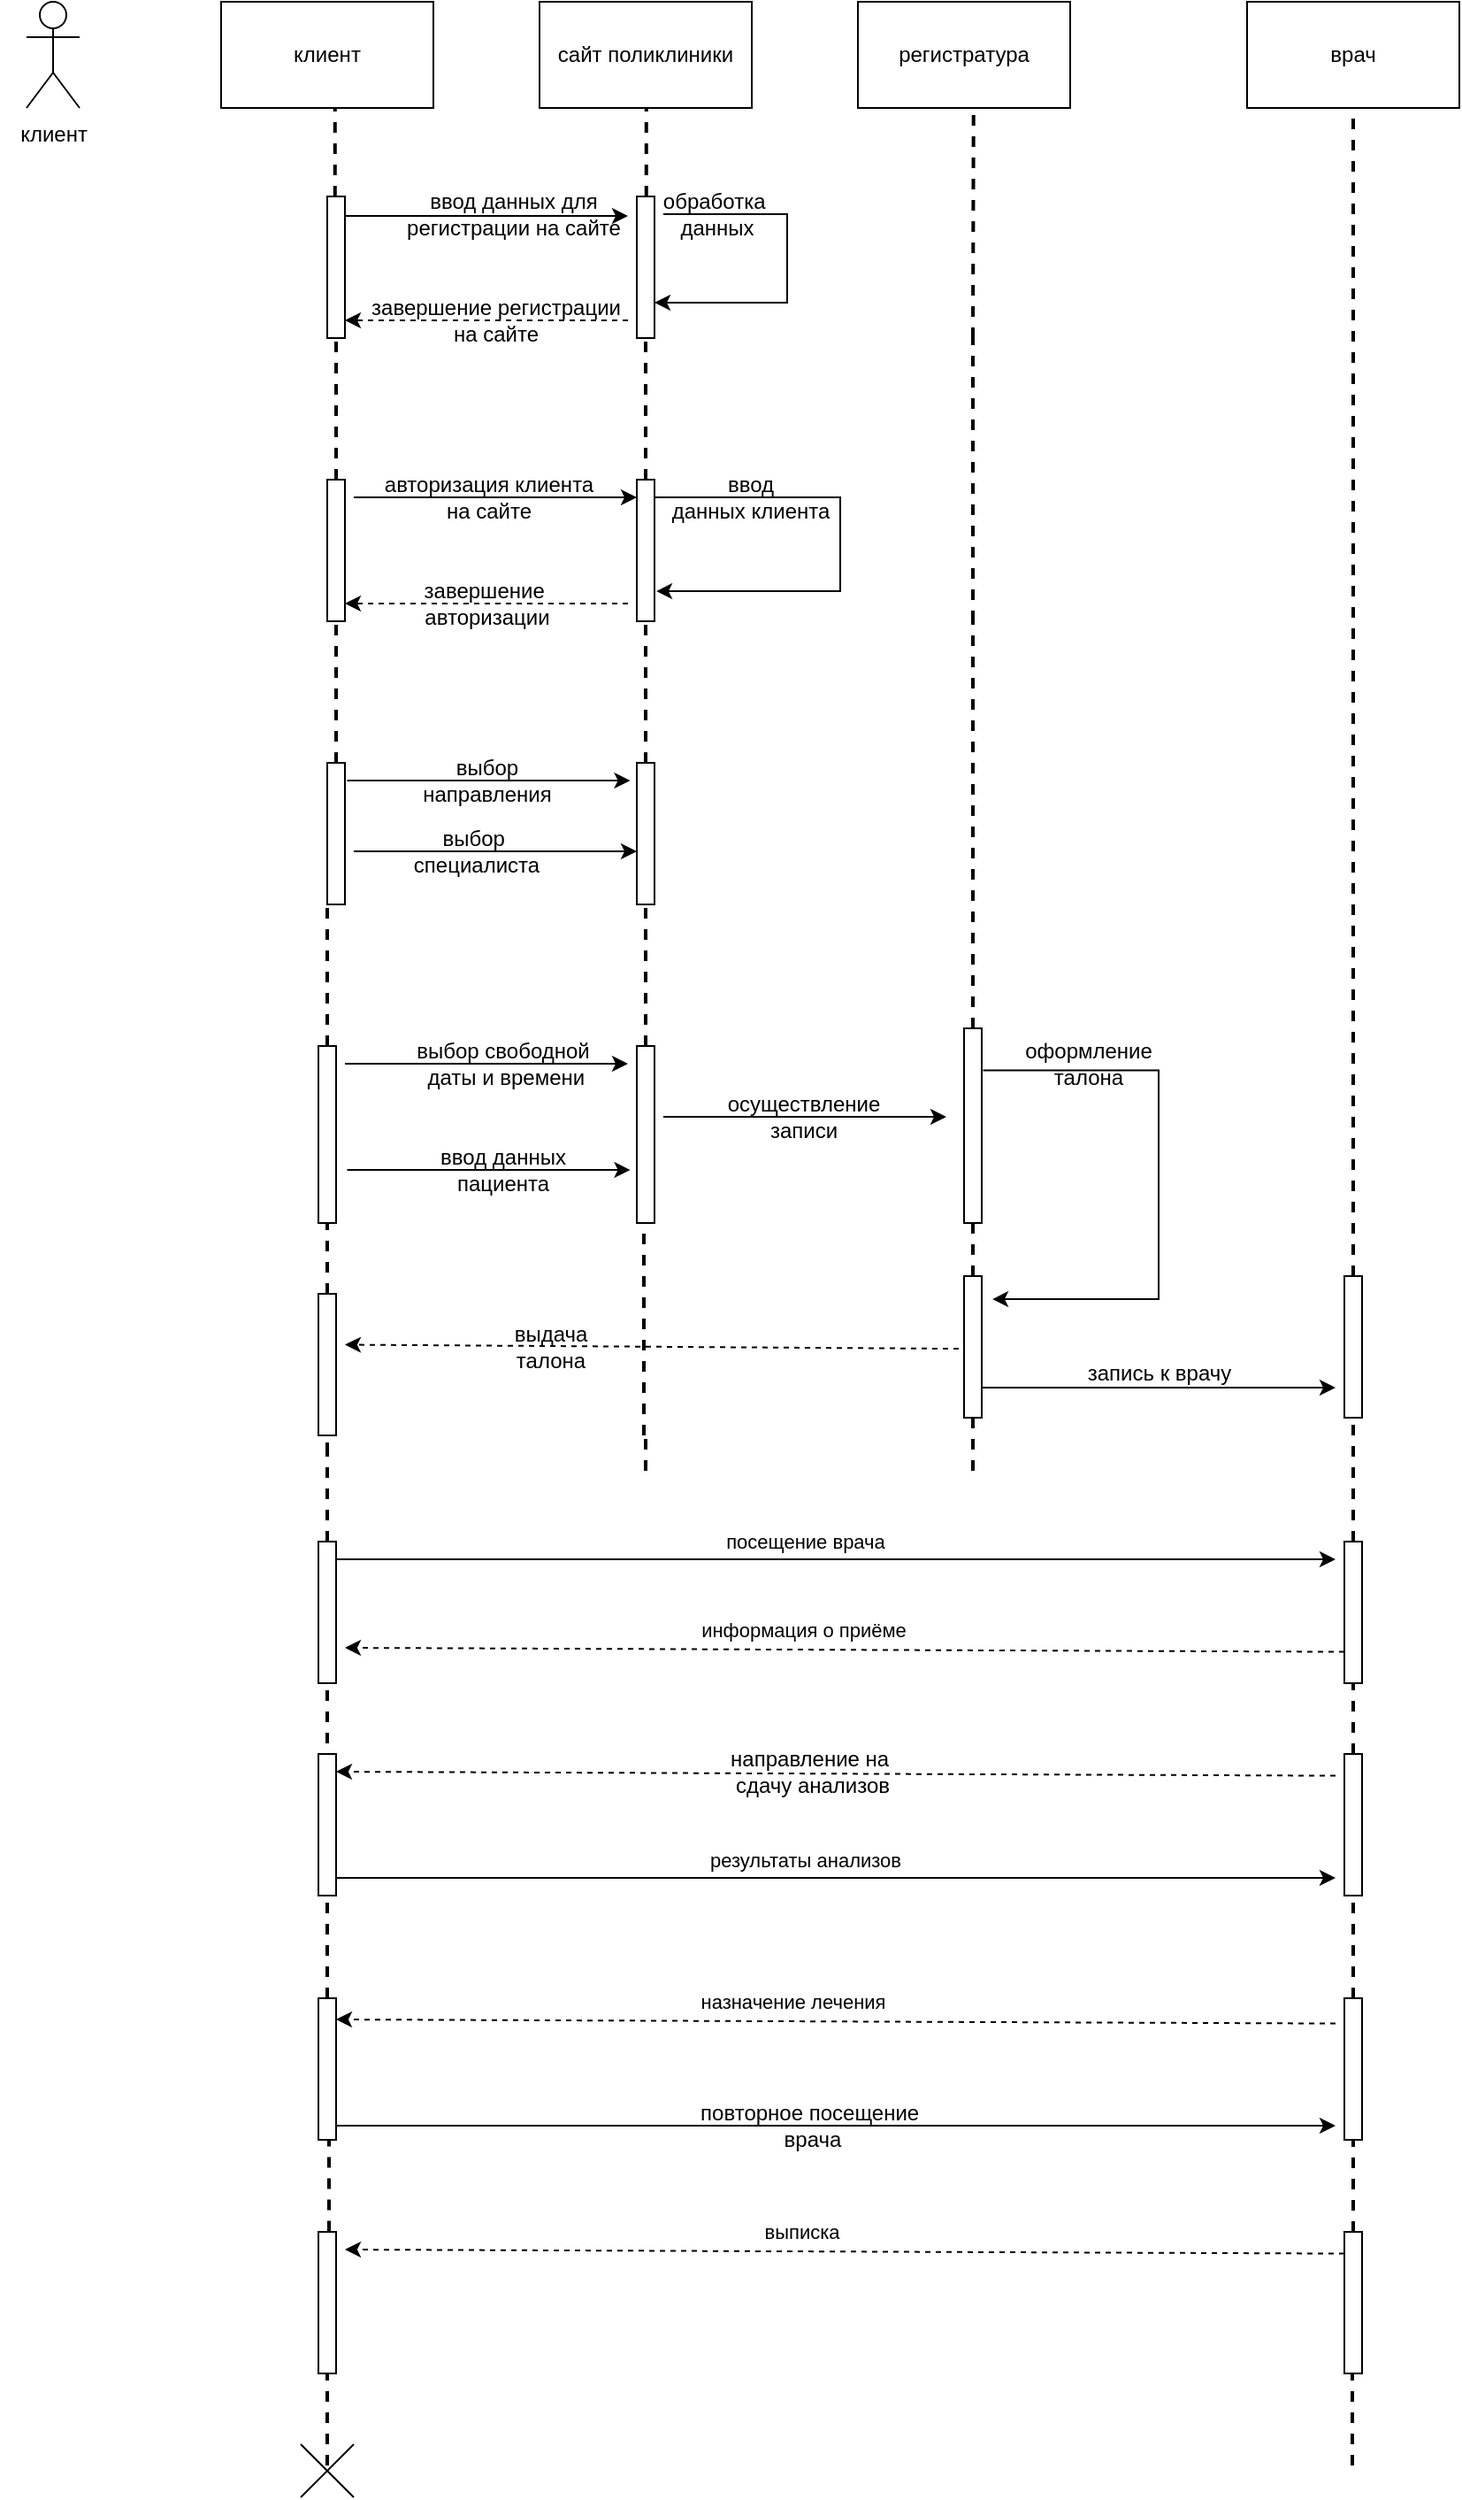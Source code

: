 <mxfile version="20.7.4" type="github" pages="2">
  <diagram id="j6V6h9FoFdwmIfW46cJj" name="Страница 1">
    <mxGraphModel dx="672" dy="-442" grid="1" gridSize="10" guides="1" tooltips="1" connect="1" arrows="1" fold="1" page="1" pageScale="1" pageWidth="827" pageHeight="1169" math="0" shadow="0">
      <root>
        <mxCell id="0" />
        <mxCell id="1" parent="0" />
        <mxCell id="TxWiF_q1xFuEPfneg0Fp-5" value="клиент" style="rounded=0;whiteSpace=wrap;html=1;" parent="1" vertex="1">
          <mxGeometry x="280" y="1210" width="120" height="60" as="geometry" />
        </mxCell>
        <mxCell id="TxWiF_q1xFuEPfneg0Fp-6" value="сайт поликлиники" style="rounded=0;whiteSpace=wrap;html=1;" parent="1" vertex="1">
          <mxGeometry x="460" y="1210" width="120" height="60" as="geometry" />
        </mxCell>
        <mxCell id="TxWiF_q1xFuEPfneg0Fp-7" value="регистратура" style="rounded=0;whiteSpace=wrap;html=1;" parent="1" vertex="1">
          <mxGeometry x="640" y="1210" width="120" height="60" as="geometry" />
        </mxCell>
        <mxCell id="TxWiF_q1xFuEPfneg0Fp-8" value="" style="shape=umlActor;verticalLabelPosition=bottom;verticalAlign=top;html=1;outlineConnect=0;" parent="1" vertex="1">
          <mxGeometry x="170" y="1210" width="30" height="60" as="geometry" />
        </mxCell>
        <mxCell id="TxWiF_q1xFuEPfneg0Fp-9" value="" style="endArrow=none;dashed=1;html=1;strokeWidth=2;rounded=0;startArrow=none;" parent="1" source="TxWiF_q1xFuEPfneg0Fp-13" edge="1">
          <mxGeometry width="50" height="50" relative="1" as="geometry">
            <mxPoint x="344" y="1760" as="sourcePoint" />
            <mxPoint x="344.38" y="1270" as="targetPoint" />
          </mxGeometry>
        </mxCell>
        <mxCell id="TxWiF_q1xFuEPfneg0Fp-10" value="" style="endArrow=none;dashed=1;html=1;strokeWidth=2;rounded=0;startArrow=none;" parent="1" edge="1">
          <mxGeometry width="50" height="50" relative="1" as="geometry">
            <mxPoint x="705" y="1400" as="sourcePoint" />
            <mxPoint x="705.38" y="1270" as="targetPoint" />
          </mxGeometry>
        </mxCell>
        <mxCell id="TxWiF_q1xFuEPfneg0Fp-11" value="" style="endArrow=none;dashed=1;html=1;strokeWidth=2;rounded=0;startArrow=none;" parent="1" source="TxWiF_q1xFuEPfneg0Fp-17" edge="1">
          <mxGeometry width="50" height="50" relative="1" as="geometry">
            <mxPoint x="520" y="1760" as="sourcePoint" />
            <mxPoint x="520.38" y="1270" as="targetPoint" />
          </mxGeometry>
        </mxCell>
        <mxCell id="TxWiF_q1xFuEPfneg0Fp-13" value="" style="html=1;points=[];perimeter=orthogonalPerimeter;" parent="1" vertex="1">
          <mxGeometry x="340" y="1320" width="10" height="80" as="geometry" />
        </mxCell>
        <mxCell id="TxWiF_q1xFuEPfneg0Fp-15" value="" style="endArrow=none;dashed=1;html=1;strokeWidth=2;rounded=0;startArrow=none;" parent="1" source="TxWiF_q1xFuEPfneg0Fp-32" target="TxWiF_q1xFuEPfneg0Fp-13" edge="1">
          <mxGeometry width="50" height="50" relative="1" as="geometry">
            <mxPoint x="344" y="1760" as="sourcePoint" />
            <mxPoint x="344.38" y="1270" as="targetPoint" />
          </mxGeometry>
        </mxCell>
        <mxCell id="TxWiF_q1xFuEPfneg0Fp-17" value="" style="html=1;points=[];perimeter=orthogonalPerimeter;" parent="1" vertex="1">
          <mxGeometry x="515" y="1320" width="10" height="80" as="geometry" />
        </mxCell>
        <mxCell id="TxWiF_q1xFuEPfneg0Fp-18" value="" style="endArrow=none;dashed=1;html=1;strokeWidth=2;rounded=0;startArrow=none;" parent="1" source="TxWiF_q1xFuEPfneg0Fp-35" target="TxWiF_q1xFuEPfneg0Fp-17" edge="1">
          <mxGeometry width="50" height="50" relative="1" as="geometry">
            <mxPoint x="520" y="1760" as="sourcePoint" />
            <mxPoint x="520.38" y="1270" as="targetPoint" />
          </mxGeometry>
        </mxCell>
        <mxCell id="TxWiF_q1xFuEPfneg0Fp-19" value="" style="endArrow=none;dashed=1;html=1;strokeWidth=2;rounded=0;startArrow=none;" parent="1" edge="1">
          <mxGeometry width="50" height="50" relative="1" as="geometry">
            <mxPoint x="705" y="1560" as="sourcePoint" />
            <mxPoint x="705" y="1400" as="targetPoint" />
          </mxGeometry>
        </mxCell>
        <mxCell id="TxWiF_q1xFuEPfneg0Fp-20" value="" style="endArrow=classic;html=1;rounded=0;exitX=1;exitY=0.138;exitDx=0;exitDy=0;exitPerimeter=0;" parent="1" source="TxWiF_q1xFuEPfneg0Fp-13" edge="1">
          <mxGeometry width="50" height="50" relative="1" as="geometry">
            <mxPoint x="530" y="1560" as="sourcePoint" />
            <mxPoint x="510" y="1331" as="targetPoint" />
          </mxGeometry>
        </mxCell>
        <mxCell id="TxWiF_q1xFuEPfneg0Fp-21" value="&lt;font&gt;ввод данных&amp;nbsp;&lt;/font&gt;&lt;font&gt;для&lt;br&gt;регистрации на сайте&lt;/font&gt;" style="text;html=1;align=center;verticalAlign=middle;resizable=0;points=[];autosize=1;strokeColor=none;fillColor=none;" parent="1" vertex="1">
          <mxGeometry x="375" y="1310" width="140" height="40" as="geometry" />
        </mxCell>
        <mxCell id="TxWiF_q1xFuEPfneg0Fp-23" value="" style="endArrow=classic;html=1;rounded=0;exitX=1;exitY=0.138;exitDx=0;exitDy=0;exitPerimeter=0;" parent="1" edge="1">
          <mxGeometry width="50" height="50" relative="1" as="geometry">
            <mxPoint x="355" y="1490.04" as="sourcePoint" />
            <mxPoint x="515" y="1490" as="targetPoint" />
          </mxGeometry>
        </mxCell>
        <mxCell id="TxWiF_q1xFuEPfneg0Fp-24" value="" style="endArrow=classic;html=1;rounded=0;exitX=1;exitY=0.138;exitDx=0;exitDy=0;exitPerimeter=0;" parent="1" edge="1">
          <mxGeometry width="50" height="50" relative="1" as="geometry">
            <mxPoint x="350" y="1810.04" as="sourcePoint" />
            <mxPoint x="510" y="1810" as="targetPoint" />
          </mxGeometry>
        </mxCell>
        <mxCell id="TxWiF_q1xFuEPfneg0Fp-25" value="" style="endArrow=classic;html=1;rounded=0;exitX=1;exitY=0.138;exitDx=0;exitDy=0;exitPerimeter=0;" parent="1" edge="1">
          <mxGeometry width="50" height="50" relative="1" as="geometry">
            <mxPoint x="530" y="1330.04" as="sourcePoint" />
            <mxPoint x="525" y="1380" as="targetPoint" />
            <Array as="points">
              <mxPoint x="600" y="1330" />
              <mxPoint x="600" y="1360" />
              <mxPoint x="600" y="1380" />
            </Array>
          </mxGeometry>
        </mxCell>
        <mxCell id="TxWiF_q1xFuEPfneg0Fp-26" value="" style="endArrow=classic;html=1;rounded=0;dashed=1;" parent="1" edge="1">
          <mxGeometry width="50" height="50" relative="1" as="geometry">
            <mxPoint x="510" y="1390" as="sourcePoint" />
            <mxPoint x="350" y="1390" as="targetPoint" />
          </mxGeometry>
        </mxCell>
        <mxCell id="TxWiF_q1xFuEPfneg0Fp-29" value="обработка&amp;nbsp;&lt;br&gt;&lt;font&gt;данных&lt;/font&gt;" style="text;html=1;align=center;verticalAlign=middle;resizable=0;points=[];autosize=1;strokeColor=none;fillColor=none;" parent="1" vertex="1">
          <mxGeometry x="520" y="1310" width="80" height="40" as="geometry" />
        </mxCell>
        <mxCell id="TxWiF_q1xFuEPfneg0Fp-30" value="завершение регистрации&lt;br&gt;&lt;font&gt;на сайте&lt;/font&gt;" style="text;html=1;align=center;verticalAlign=middle;resizable=0;points=[];autosize=1;strokeColor=none;fillColor=none;" parent="1" vertex="1">
          <mxGeometry x="355" y="1370" width="160" height="40" as="geometry" />
        </mxCell>
        <mxCell id="TxWiF_q1xFuEPfneg0Fp-32" value="" style="html=1;points=[];perimeter=orthogonalPerimeter;" parent="1" vertex="1">
          <mxGeometry x="340" y="1480" width="10" height="80" as="geometry" />
        </mxCell>
        <mxCell id="TxWiF_q1xFuEPfneg0Fp-33" value="" style="endArrow=none;dashed=1;html=1;strokeWidth=2;rounded=0;startArrow=none;" parent="1" source="TxWiF_q1xFuEPfneg0Fp-59" target="TxWiF_q1xFuEPfneg0Fp-32" edge="1">
          <mxGeometry width="50" height="50" relative="1" as="geometry">
            <mxPoint x="344" y="1760" as="sourcePoint" />
            <mxPoint x="344" y="1400" as="targetPoint" />
          </mxGeometry>
        </mxCell>
        <mxCell id="TxWiF_q1xFuEPfneg0Fp-35" value="" style="html=1;points=[];perimeter=orthogonalPerimeter;" parent="1" vertex="1">
          <mxGeometry x="515" y="1480" width="10" height="80" as="geometry" />
        </mxCell>
        <mxCell id="TxWiF_q1xFuEPfneg0Fp-36" value="" style="endArrow=none;dashed=1;html=1;strokeWidth=2;rounded=0;startArrow=none;" parent="1" source="TxWiF_q1xFuEPfneg0Fp-58" target="TxWiF_q1xFuEPfneg0Fp-35" edge="1">
          <mxGeometry width="50" height="50" relative="1" as="geometry">
            <mxPoint x="520" y="1760" as="sourcePoint" />
            <mxPoint x="520" y="1400" as="targetPoint" />
          </mxGeometry>
        </mxCell>
        <mxCell id="TxWiF_q1xFuEPfneg0Fp-37" value="" style="endArrow=none;dashed=1;html=1;strokeWidth=2;rounded=0;startArrow=none;" parent="1" source="ALhobKQU9dYEfAt04eq7-3" edge="1">
          <mxGeometry width="50" height="50" relative="1" as="geometry">
            <mxPoint x="705" y="2040" as="sourcePoint" />
            <mxPoint x="705" y="1560" as="targetPoint" />
          </mxGeometry>
        </mxCell>
        <mxCell id="TxWiF_q1xFuEPfneg0Fp-39" value="" style="endArrow=classic;html=1;rounded=0;exitX=1;exitY=0.138;exitDx=0;exitDy=0;exitPerimeter=0;" parent="1" edge="1">
          <mxGeometry width="50" height="50" relative="1" as="geometry">
            <mxPoint x="351.25" y="1870.04" as="sourcePoint" />
            <mxPoint x="511.25" y="1870" as="targetPoint" />
          </mxGeometry>
        </mxCell>
        <mxCell id="TxWiF_q1xFuEPfneg0Fp-40" value="" style="endArrow=classic;html=1;rounded=0;exitX=1;exitY=0.138;exitDx=0;exitDy=0;exitPerimeter=0;" parent="1" edge="1">
          <mxGeometry width="50" height="50" relative="1" as="geometry">
            <mxPoint x="355" y="1690.04" as="sourcePoint" />
            <mxPoint x="515" y="1690" as="targetPoint" />
          </mxGeometry>
        </mxCell>
        <mxCell id="TxWiF_q1xFuEPfneg0Fp-41" value="" style="endArrow=classic;html=1;rounded=0;exitX=1;exitY=0.138;exitDx=0;exitDy=0;exitPerimeter=0;" parent="1" edge="1">
          <mxGeometry width="50" height="50" relative="1" as="geometry">
            <mxPoint x="351.25" y="1650.04" as="sourcePoint" />
            <mxPoint x="511.25" y="1650" as="targetPoint" />
          </mxGeometry>
        </mxCell>
        <mxCell id="TxWiF_q1xFuEPfneg0Fp-42" value="" style="endArrow=classic;html=1;rounded=0;exitX=1;exitY=0.138;exitDx=0;exitDy=0;exitPerimeter=0;edgeStyle=orthogonalEdgeStyle;entryX=1.1;entryY=0.788;entryDx=0;entryDy=0;entryPerimeter=0;" parent="1" source="TxWiF_q1xFuEPfneg0Fp-35" target="TxWiF_q1xFuEPfneg0Fp-35" edge="1">
          <mxGeometry width="50" height="50" relative="1" as="geometry">
            <mxPoint x="540" y="1480.04" as="sourcePoint" />
            <mxPoint x="700" y="1480" as="targetPoint" />
            <Array as="points">
              <mxPoint x="525" y="1490" />
              <mxPoint x="630" y="1490" />
              <mxPoint x="630" y="1543" />
            </Array>
          </mxGeometry>
        </mxCell>
        <mxCell id="TxWiF_q1xFuEPfneg0Fp-44" value="авторизация клиента &lt;br&gt;на сайте" style="text;html=1;align=center;verticalAlign=middle;resizable=0;points=[];autosize=1;strokeColor=none;fillColor=none;" parent="1" vertex="1">
          <mxGeometry x="361.25" y="1470" width="140" height="40" as="geometry" />
        </mxCell>
        <mxCell id="TxWiF_q1xFuEPfneg0Fp-45" value="ввод&lt;br&gt;&lt;font&gt;данных клиента&lt;/font&gt;" style="text;html=1;align=center;verticalAlign=middle;resizable=0;points=[];autosize=1;strokeColor=none;fillColor=none;" parent="1" vertex="1">
          <mxGeometry x="523.76" y="1470" width="110" height="40" as="geometry" />
        </mxCell>
        <mxCell id="TxWiF_q1xFuEPfneg0Fp-50" value="" style="endArrow=classic;html=1;rounded=0;dashed=1;exitX=-0.3;exitY=0.513;exitDx=0;exitDy=0;exitPerimeter=0;" parent="1" source="TxWiF_q1xFuEPfneg0Fp-55" edge="1">
          <mxGeometry width="50" height="50" relative="1" as="geometry">
            <mxPoint x="689.07" y="1968.75" as="sourcePoint" />
            <mxPoint x="350" y="1968.75" as="targetPoint" />
          </mxGeometry>
        </mxCell>
        <mxCell id="TxWiF_q1xFuEPfneg0Fp-52" value="" style="endArrow=classic;html=1;rounded=0;dashed=1;" parent="1" edge="1">
          <mxGeometry width="50" height="50" relative="1" as="geometry">
            <mxPoint x="510" y="1550" as="sourcePoint" />
            <mxPoint x="350" y="1550" as="targetPoint" />
          </mxGeometry>
        </mxCell>
        <mxCell id="TxWiF_q1xFuEPfneg0Fp-53" value="завершение&amp;nbsp;&lt;br&gt;&lt;font&gt;авторизации&lt;/font&gt;" style="text;html=1;align=center;verticalAlign=middle;resizable=0;points=[];autosize=1;strokeColor=none;fillColor=none;" parent="1" vertex="1">
          <mxGeometry x="385" y="1530" width="90" height="40" as="geometry" />
        </mxCell>
        <mxCell id="TxWiF_q1xFuEPfneg0Fp-59" value="" style="html=1;points=[];perimeter=orthogonalPerimeter;" parent="1" vertex="1">
          <mxGeometry x="340" y="1640" width="10" height="80" as="geometry" />
        </mxCell>
        <mxCell id="TxWiF_q1xFuEPfneg0Fp-60" value="" style="endArrow=none;dashed=1;html=1;strokeWidth=2;rounded=0;startArrow=none;" parent="1" source="TxWiF_q1xFuEPfneg0Fp-56" target="TxWiF_q1xFuEPfneg0Fp-59" edge="1">
          <mxGeometry width="50" height="50" relative="1" as="geometry">
            <mxPoint x="340" y="2040" as="sourcePoint" />
            <mxPoint x="344" y="1560" as="targetPoint" />
          </mxGeometry>
        </mxCell>
        <mxCell id="TxWiF_q1xFuEPfneg0Fp-58" value="" style="html=1;points=[];perimeter=orthogonalPerimeter;" parent="1" vertex="1">
          <mxGeometry x="515" y="1640" width="10" height="80" as="geometry" />
        </mxCell>
        <mxCell id="TxWiF_q1xFuEPfneg0Fp-61" value="" style="endArrow=none;dashed=1;html=1;strokeWidth=2;rounded=0;startArrow=none;" parent="1" source="TxWiF_q1xFuEPfneg0Fp-57" target="TxWiF_q1xFuEPfneg0Fp-58" edge="1">
          <mxGeometry width="50" height="50" relative="1" as="geometry">
            <mxPoint x="520" y="2040" as="sourcePoint" />
            <mxPoint x="520" y="1560" as="targetPoint" />
          </mxGeometry>
        </mxCell>
        <mxCell id="TxWiF_q1xFuEPfneg0Fp-62" value="выбор&lt;br&gt;&lt;font&gt;направления&lt;/font&gt;" style="text;html=1;align=center;verticalAlign=middle;resizable=0;points=[];autosize=1;strokeColor=none;fillColor=none;" parent="1" vertex="1">
          <mxGeometry x="380" y="1630" width="100" height="40" as="geometry" />
        </mxCell>
        <mxCell id="TxWiF_q1xFuEPfneg0Fp-63" value="выбор&amp;nbsp;&lt;br&gt;&lt;font&gt;специалиста&lt;/font&gt;" style="text;html=1;align=center;verticalAlign=middle;resizable=0;points=[];autosize=1;strokeColor=none;fillColor=none;" parent="1" vertex="1">
          <mxGeometry x="378.75" y="1670" width="90" height="40" as="geometry" />
        </mxCell>
        <mxCell id="TxWiF_q1xFuEPfneg0Fp-56" value="" style="html=1;points=[];perimeter=orthogonalPerimeter;" parent="1" vertex="1">
          <mxGeometry x="335" y="1800" width="10" height="100" as="geometry" />
        </mxCell>
        <mxCell id="TxWiF_q1xFuEPfneg0Fp-64" value="" style="endArrow=none;dashed=1;html=1;strokeWidth=2;rounded=0;startArrow=none;" parent="1" source="ALhobKQU9dYEfAt04eq7-5" target="TxWiF_q1xFuEPfneg0Fp-56" edge="1">
          <mxGeometry width="50" height="50" relative="1" as="geometry">
            <mxPoint x="340" y="2040" as="sourcePoint" />
            <mxPoint x="340" y="1720" as="targetPoint" />
          </mxGeometry>
        </mxCell>
        <mxCell id="TxWiF_q1xFuEPfneg0Fp-57" value="" style="html=1;points=[];perimeter=orthogonalPerimeter;" parent="1" vertex="1">
          <mxGeometry x="515" y="1800" width="10" height="100" as="geometry" />
        </mxCell>
        <mxCell id="TxWiF_q1xFuEPfneg0Fp-65" value="" style="endArrow=none;dashed=1;html=1;strokeWidth=2;rounded=0;startArrow=none;" parent="1" target="TxWiF_q1xFuEPfneg0Fp-57" edge="1">
          <mxGeometry width="50" height="50" relative="1" as="geometry">
            <mxPoint x="519" y="2020" as="sourcePoint" />
            <mxPoint x="520" y="1720" as="targetPoint" />
          </mxGeometry>
        </mxCell>
        <mxCell id="TxWiF_q1xFuEPfneg0Fp-66" value="&lt;font&gt;выбор свободной&lt;br&gt;&amp;nbsp;даты&amp;nbsp;&lt;/font&gt;&lt;font&gt;и времени&lt;/font&gt;" style="text;html=1;align=center;verticalAlign=middle;resizable=0;points=[];autosize=1;strokeColor=none;fillColor=none;" parent="1" vertex="1">
          <mxGeometry x="378.75" y="1790" width="120" height="40" as="geometry" />
        </mxCell>
        <mxCell id="ALhobKQU9dYEfAt04eq7-2" value="&lt;div&gt;ввод данных &lt;br&gt;&lt;/div&gt;&lt;div&gt;пациента&lt;/div&gt;" style="text;html=1;align=center;verticalAlign=middle;resizable=0;points=[];autosize=1;strokeColor=none;fillColor=none;" parent="1" vertex="1">
          <mxGeometry x="393.75" y="1850" width="90" height="40" as="geometry" />
        </mxCell>
        <mxCell id="ALhobKQU9dYEfAt04eq7-5" value="" style="html=1;points=[];perimeter=orthogonalPerimeter;" parent="1" vertex="1">
          <mxGeometry x="335" y="1940" width="10" height="80" as="geometry" />
        </mxCell>
        <mxCell id="ALhobKQU9dYEfAt04eq7-6" value="" style="endArrow=none;dashed=1;html=1;strokeWidth=2;rounded=0;startArrow=none;" parent="1" target="ALhobKQU9dYEfAt04eq7-5" edge="1">
          <mxGeometry width="50" height="50" relative="1" as="geometry">
            <mxPoint x="340" y="2030.0" as="sourcePoint" />
            <mxPoint x="340" y="1880.0" as="targetPoint" />
          </mxGeometry>
        </mxCell>
        <mxCell id="ALhobKQU9dYEfAt04eq7-7" value="" style="endArrow=none;dashed=1;html=1;strokeWidth=2;rounded=0;" parent="1" edge="1">
          <mxGeometry width="50" height="50" relative="1" as="geometry">
            <mxPoint x="520" y="2040.0" as="sourcePoint" />
            <mxPoint x="520" y="2020" as="targetPoint" />
          </mxGeometry>
        </mxCell>
        <mxCell id="ALhobKQU9dYEfAt04eq7-10" value="" style="endArrow=classic;html=1;rounded=0;exitX=1;exitY=0.138;exitDx=0;exitDy=0;exitPerimeter=0;" parent="1" edge="1">
          <mxGeometry width="50" height="50" relative="1" as="geometry">
            <mxPoint x="530" y="1840.04" as="sourcePoint" />
            <mxPoint x="690" y="1840" as="targetPoint" />
          </mxGeometry>
        </mxCell>
        <mxCell id="ALhobKQU9dYEfAt04eq7-3" value="" style="html=1;points=[];perimeter=orthogonalPerimeter;" parent="1" vertex="1">
          <mxGeometry x="700" y="1790" width="10" height="110" as="geometry" />
        </mxCell>
        <mxCell id="ALhobKQU9dYEfAt04eq7-11" value="" style="endArrow=none;dashed=1;html=1;strokeWidth=2;rounded=0;startArrow=none;" parent="1" source="TxWiF_q1xFuEPfneg0Fp-55" target="ALhobKQU9dYEfAt04eq7-3" edge="1">
          <mxGeometry width="50" height="50" relative="1" as="geometry">
            <mxPoint x="705" y="2040.0" as="sourcePoint" />
            <mxPoint x="705" y="1560.0" as="targetPoint" />
          </mxGeometry>
        </mxCell>
        <mxCell id="ALhobKQU9dYEfAt04eq7-14" value="&lt;div&gt;осуществление &lt;br&gt;&lt;/div&gt;&lt;div&gt;записи&lt;br&gt;&lt;/div&gt;" style="text;html=1;align=center;verticalAlign=middle;resizable=0;points=[];autosize=1;strokeColor=none;fillColor=none;" parent="1" vertex="1">
          <mxGeometry x="554.07" y="1820" width="110" height="40" as="geometry" />
        </mxCell>
        <mxCell id="TxWiF_q1xFuEPfneg0Fp-55" value="" style="html=1;points=[];perimeter=orthogonalPerimeter;" parent="1" vertex="1">
          <mxGeometry x="700" y="1930" width="10" height="80" as="geometry" />
        </mxCell>
        <mxCell id="ALhobKQU9dYEfAt04eq7-15" value="" style="endArrow=none;dashed=1;html=1;strokeWidth=2;rounded=0;" parent="1" target="TxWiF_q1xFuEPfneg0Fp-55" edge="1">
          <mxGeometry width="50" height="50" relative="1" as="geometry">
            <mxPoint x="705" y="2040.0" as="sourcePoint" />
            <mxPoint x="705" y="1900" as="targetPoint" />
          </mxGeometry>
        </mxCell>
        <mxCell id="ALhobKQU9dYEfAt04eq7-16" value="&lt;div&gt;выдача&lt;/div&gt;&lt;div&gt;талона&lt;br&gt;&lt;/div&gt;" style="text;html=1;align=center;verticalAlign=middle;resizable=0;points=[];autosize=1;strokeColor=none;fillColor=none;" parent="1" vertex="1">
          <mxGeometry x="431.25" y="1950" width="70" height="40" as="geometry" />
        </mxCell>
        <mxCell id="ALhobKQU9dYEfAt04eq7-18" value="" style="endArrow=none;dashed=1;html=1;strokeWidth=2;rounded=0;startArrow=none;" parent="1" source="fYBuSzv-L18BOnukDocC-7" edge="1">
          <mxGeometry width="50" height="50" relative="1" as="geometry">
            <mxPoint x="340" y="2200" as="sourcePoint" />
            <mxPoint x="340" y="2030.0" as="targetPoint" />
          </mxGeometry>
        </mxCell>
        <mxCell id="ALhobKQU9dYEfAt04eq7-19" value="" style="endArrow=classic;html=1;rounded=0;exitX=1.075;exitY=0.216;exitDx=0;exitDy=0;exitPerimeter=0;edgeStyle=orthogonalEdgeStyle;entryX=1.1;entryY=0.788;entryDx=0;entryDy=0;entryPerimeter=0;" parent="1" source="ALhobKQU9dYEfAt04eq7-3" edge="1">
          <mxGeometry width="50" height="50" relative="1" as="geometry">
            <mxPoint x="715" y="1891.04" as="sourcePoint" />
            <mxPoint x="716" y="1943.04" as="targetPoint" />
            <Array as="points">
              <mxPoint x="810" y="1814" />
              <mxPoint x="810" y="1943" />
            </Array>
          </mxGeometry>
        </mxCell>
        <mxCell id="ALhobKQU9dYEfAt04eq7-20" value="&lt;div&gt;оформление &lt;br&gt;&lt;/div&gt;&lt;div&gt;талона&lt;br&gt;&lt;/div&gt;" style="text;html=1;align=center;verticalAlign=middle;resizable=0;points=[];autosize=1;strokeColor=none;fillColor=none;" parent="1" vertex="1">
          <mxGeometry x="720" y="1790" width="100" height="40" as="geometry" />
        </mxCell>
        <mxCell id="ALhobKQU9dYEfAt04eq7-23" value="клиент" style="text;html=1;align=center;verticalAlign=middle;resizable=0;points=[];autosize=1;strokeColor=none;fillColor=none;" parent="1" vertex="1">
          <mxGeometry x="155" y="1270" width="60" height="30" as="geometry" />
        </mxCell>
        <mxCell id="fYBuSzv-L18BOnukDocC-1" value="врач" style="rounded=0;whiteSpace=wrap;html=1;" parent="1" vertex="1">
          <mxGeometry x="860" y="1210" width="120" height="60" as="geometry" />
        </mxCell>
        <mxCell id="fYBuSzv-L18BOnukDocC-2" value="" style="endArrow=none;dashed=1;html=1;strokeWidth=2;rounded=0;startArrow=none;" parent="1" source="fYBuSzv-L18BOnukDocC-3" edge="1">
          <mxGeometry width="50" height="50" relative="1" as="geometry">
            <mxPoint x="920" y="2040" as="sourcePoint" />
            <mxPoint x="920" y="1270" as="targetPoint" />
          </mxGeometry>
        </mxCell>
        <mxCell id="fYBuSzv-L18BOnukDocC-3" value="" style="html=1;points=[];perimeter=orthogonalPerimeter;" parent="1" vertex="1">
          <mxGeometry x="915" y="1930" width="10" height="80" as="geometry" />
        </mxCell>
        <mxCell id="fYBuSzv-L18BOnukDocC-4" value="" style="endArrow=none;dashed=1;html=1;strokeWidth=2;rounded=0;startArrow=none;" parent="1" source="fYBuSzv-L18BOnukDocC-9" target="fYBuSzv-L18BOnukDocC-3" edge="1">
          <mxGeometry width="50" height="50" relative="1" as="geometry">
            <mxPoint x="920" y="2190" as="sourcePoint" />
            <mxPoint x="920" y="1270" as="targetPoint" />
          </mxGeometry>
        </mxCell>
        <mxCell id="fYBuSzv-L18BOnukDocC-5" value="" style="endArrow=classic;html=1;rounded=0;exitX=1;exitY=0.788;exitDx=0;exitDy=0;exitPerimeter=0;" parent="1" source="TxWiF_q1xFuEPfneg0Fp-55" edge="1">
          <mxGeometry width="50" height="50" relative="1" as="geometry">
            <mxPoint x="720" y="1990.04" as="sourcePoint" />
            <mxPoint x="910" y="1993" as="targetPoint" />
          </mxGeometry>
        </mxCell>
        <mxCell id="fYBuSzv-L18BOnukDocC-6" value="запись к врачу" style="text;html=1;align=center;verticalAlign=middle;resizable=0;points=[];autosize=1;strokeColor=none;fillColor=none;" parent="1" vertex="1">
          <mxGeometry x="760" y="1970" width="100" height="30" as="geometry" />
        </mxCell>
        <mxCell id="fYBuSzv-L18BOnukDocC-7" value="" style="html=1;points=[];perimeter=orthogonalPerimeter;" parent="1" vertex="1">
          <mxGeometry x="335" y="2080" width="10" height="80" as="geometry" />
        </mxCell>
        <mxCell id="fYBuSzv-L18BOnukDocC-8" value="" style="endArrow=none;dashed=1;html=1;strokeWidth=2;rounded=0;startArrow=none;" parent="1" source="fYBuSzv-L18BOnukDocC-34" target="fYBuSzv-L18BOnukDocC-7" edge="1">
          <mxGeometry width="50" height="50" relative="1" as="geometry">
            <mxPoint x="340" y="2440" as="sourcePoint" />
            <mxPoint x="340" y="2030.0" as="targetPoint" />
          </mxGeometry>
        </mxCell>
        <mxCell id="fYBuSzv-L18BOnukDocC-9" value="" style="html=1;points=[];perimeter=orthogonalPerimeter;" parent="1" vertex="1">
          <mxGeometry x="915" y="2080" width="10" height="80" as="geometry" />
        </mxCell>
        <mxCell id="fYBuSzv-L18BOnukDocC-10" value="" style="endArrow=none;dashed=1;html=1;strokeWidth=2;rounded=0;startArrow=none;" parent="1" source="fYBuSzv-L18BOnukDocC-17" target="fYBuSzv-L18BOnukDocC-9" edge="1">
          <mxGeometry width="50" height="50" relative="1" as="geometry">
            <mxPoint x="920" y="2330" as="sourcePoint" />
            <mxPoint x="920" y="2010.0" as="targetPoint" />
          </mxGeometry>
        </mxCell>
        <mxCell id="fYBuSzv-L18BOnukDocC-12" value="" style="endArrow=classic;html=1;rounded=0;exitX=1;exitY=0.788;exitDx=0;exitDy=0;exitPerimeter=0;" parent="1" edge="1">
          <mxGeometry width="50" height="50" relative="1" as="geometry">
            <mxPoint x="345" y="2090.04" as="sourcePoint" />
            <mxPoint x="910" y="2090" as="targetPoint" />
          </mxGeometry>
        </mxCell>
        <mxCell id="fYBuSzv-L18BOnukDocC-13" value="посещение врача" style="edgeLabel;html=1;align=center;verticalAlign=middle;resizable=0;points=[];" parent="fYBuSzv-L18BOnukDocC-12" vertex="1" connectable="0">
          <mxGeometry x="-0.075" y="4" relative="1" as="geometry">
            <mxPoint x="3" y="-6" as="offset" />
          </mxGeometry>
        </mxCell>
        <mxCell id="fYBuSzv-L18BOnukDocC-14" value="" style="endArrow=classic;html=1;rounded=0;dashed=1;exitX=-0.3;exitY=0.513;exitDx=0;exitDy=0;exitPerimeter=0;" parent="1" edge="1">
          <mxGeometry width="50" height="50" relative="1" as="geometry">
            <mxPoint x="915" y="2142.29" as="sourcePoint" />
            <mxPoint x="350" y="2140" as="targetPoint" />
          </mxGeometry>
        </mxCell>
        <mxCell id="fYBuSzv-L18BOnukDocC-15" value="информация о приёме" style="edgeLabel;html=1;align=center;verticalAlign=middle;resizable=0;points=[];" parent="fYBuSzv-L18BOnukDocC-14" vertex="1" connectable="0">
          <mxGeometry x="0.105" y="-2" relative="1" as="geometry">
            <mxPoint x="6" y="-9" as="offset" />
          </mxGeometry>
        </mxCell>
        <mxCell id="fYBuSzv-L18BOnukDocC-16" value="" style="html=1;points=[];perimeter=orthogonalPerimeter;" parent="1" vertex="1">
          <mxGeometry x="335" y="2200" width="10" height="80" as="geometry" />
        </mxCell>
        <mxCell id="fYBuSzv-L18BOnukDocC-17" value="" style="html=1;points=[];perimeter=orthogonalPerimeter;" parent="1" vertex="1">
          <mxGeometry x="915" y="2200" width="10" height="80" as="geometry" />
        </mxCell>
        <mxCell id="fYBuSzv-L18BOnukDocC-18" value="" style="endArrow=none;dashed=1;html=1;strokeWidth=2;rounded=0;startArrow=none;" parent="1" source="fYBuSzv-L18BOnukDocC-33" target="fYBuSzv-L18BOnukDocC-17" edge="1">
          <mxGeometry width="50" height="50" relative="1" as="geometry">
            <mxPoint x="920" y="2440" as="sourcePoint" />
            <mxPoint x="920" y="2160" as="targetPoint" />
          </mxGeometry>
        </mxCell>
        <mxCell id="fYBuSzv-L18BOnukDocC-23" value="" style="endArrow=classic;html=1;rounded=0;dashed=1;exitX=-0.3;exitY=0.513;exitDx=0;exitDy=0;exitPerimeter=0;" parent="1" edge="1">
          <mxGeometry width="50" height="50" relative="1" as="geometry">
            <mxPoint x="910" y="2352.29" as="sourcePoint" />
            <mxPoint x="345" y="2350" as="targetPoint" />
          </mxGeometry>
        </mxCell>
        <mxCell id="fYBuSzv-L18BOnukDocC-26" value="назначение лечения" style="edgeLabel;html=1;align=center;verticalAlign=middle;resizable=0;points=[];" parent="fYBuSzv-L18BOnukDocC-23" vertex="1" connectable="0">
          <mxGeometry x="0.072" y="-2" relative="1" as="geometry">
            <mxPoint x="-4" y="-9" as="offset" />
          </mxGeometry>
        </mxCell>
        <mxCell id="fYBuSzv-L18BOnukDocC-29" value="" style="endArrow=classic;html=1;rounded=0;" parent="1" edge="1">
          <mxGeometry width="50" height="50" relative="1" as="geometry">
            <mxPoint x="340" y="2410" as="sourcePoint" />
            <mxPoint x="910" y="2410" as="targetPoint" />
          </mxGeometry>
        </mxCell>
        <mxCell id="fYBuSzv-L18BOnukDocC-31" value="повторное посещение&amp;nbsp;&lt;br&gt;врача" style="text;html=1;align=center;verticalAlign=middle;resizable=0;points=[];autosize=1;strokeColor=none;fillColor=none;" parent="1" vertex="1">
          <mxGeometry x="539.07" y="2390" width="150" height="40" as="geometry" />
        </mxCell>
        <mxCell id="fYBuSzv-L18BOnukDocC-34" value="" style="html=1;points=[];perimeter=orthogonalPerimeter;" parent="1" vertex="1">
          <mxGeometry x="335" y="2338" width="10" height="80" as="geometry" />
        </mxCell>
        <mxCell id="fYBuSzv-L18BOnukDocC-35" value="" style="endArrow=none;dashed=1;html=1;strokeWidth=2;rounded=0;exitX=0.6;exitY=-0.003;exitDx=0;exitDy=0;exitPerimeter=0;" parent="1" target="fYBuSzv-L18BOnukDocC-34" edge="1" source="jJaRIJkgBxhG0hVEQlSj-1">
          <mxGeometry width="50" height="50" relative="1" as="geometry">
            <mxPoint x="340" y="2440" as="sourcePoint" />
            <mxPoint x="340" y="2160" as="targetPoint" />
          </mxGeometry>
        </mxCell>
        <mxCell id="fYBuSzv-L18BOnukDocC-33" value="" style="html=1;points=[];perimeter=orthogonalPerimeter;" parent="1" vertex="1">
          <mxGeometry x="915" y="2338" width="10" height="80" as="geometry" />
        </mxCell>
        <mxCell id="fYBuSzv-L18BOnukDocC-36" value="" style="endArrow=none;dashed=1;html=1;strokeWidth=2;rounded=0;startArrow=none;" parent="1" target="fYBuSzv-L18BOnukDocC-33" edge="1" source="jJaRIJkgBxhG0hVEQlSj-4">
          <mxGeometry width="50" height="50" relative="1" as="geometry">
            <mxPoint x="920" y="2440" as="sourcePoint" />
            <mxPoint x="920" y="2280" as="targetPoint" />
          </mxGeometry>
        </mxCell>
        <mxCell id="fYBuSzv-L18BOnukDocC-37" value="" style="endArrow=classic;html=1;rounded=0;dashed=1;exitX=-0.3;exitY=0.513;exitDx=0;exitDy=0;exitPerimeter=0;" parent="1" edge="1">
          <mxGeometry width="50" height="50" relative="1" as="geometry">
            <mxPoint x="915" y="2482.29" as="sourcePoint" />
            <mxPoint x="350" y="2480" as="targetPoint" />
          </mxGeometry>
        </mxCell>
        <mxCell id="fYBuSzv-L18BOnukDocC-38" value="выписка" style="edgeLabel;html=1;align=center;verticalAlign=middle;resizable=0;points=[];" parent="fYBuSzv-L18BOnukDocC-37" vertex="1" connectable="0">
          <mxGeometry x="0.072" y="-2" relative="1" as="geometry">
            <mxPoint x="-4" y="-9" as="offset" />
          </mxGeometry>
        </mxCell>
        <mxCell id="fYBuSzv-L18BOnukDocC-39" value="" style="shape=umlDestroy;" parent="1" vertex="1">
          <mxGeometry x="325" y="2590" width="30" height="30" as="geometry" />
        </mxCell>
        <mxCell id="jJaRIJkgBxhG0hVEQlSj-1" value="" style="html=1;points=[];perimeter=orthogonalPerimeter;" vertex="1" parent="1">
          <mxGeometry x="335" y="2470" width="10" height="80" as="geometry" />
        </mxCell>
        <mxCell id="jJaRIJkgBxhG0hVEQlSj-4" value="" style="html=1;points=[];perimeter=orthogonalPerimeter;" vertex="1" parent="1">
          <mxGeometry x="915" y="2470" width="10" height="80" as="geometry" />
        </mxCell>
        <mxCell id="jJaRIJkgBxhG0hVEQlSj-6" value="" style="endArrow=classic;html=1;rounded=0;dashed=1;exitX=-0.3;exitY=0.513;exitDx=0;exitDy=0;exitPerimeter=0;" edge="1" parent="1">
          <mxGeometry width="50" height="50" relative="1" as="geometry">
            <mxPoint x="910" y="2212.29" as="sourcePoint" />
            <mxPoint x="345" y="2210" as="targetPoint" />
          </mxGeometry>
        </mxCell>
        <mxCell id="jJaRIJkgBxhG0hVEQlSj-8" value="направление на&amp;nbsp;&lt;br&gt;сдачу анализов&lt;br&gt;" style="text;html=1;align=center;verticalAlign=middle;resizable=0;points=[];autosize=1;strokeColor=none;fillColor=none;" vertex="1" parent="1">
          <mxGeometry x="554.07" y="2190" width="120" height="40" as="geometry" />
        </mxCell>
        <mxCell id="jJaRIJkgBxhG0hVEQlSj-10" value="" style="endArrow=classic;html=1;rounded=0;exitX=1;exitY=0.788;exitDx=0;exitDy=0;exitPerimeter=0;" edge="1" parent="1">
          <mxGeometry width="50" height="50" relative="1" as="geometry">
            <mxPoint x="345" y="2270.04" as="sourcePoint" />
            <mxPoint x="910" y="2270" as="targetPoint" />
          </mxGeometry>
        </mxCell>
        <mxCell id="jJaRIJkgBxhG0hVEQlSj-11" value="результаты анализов" style="edgeLabel;html=1;align=center;verticalAlign=middle;resizable=0;points=[];" vertex="1" connectable="0" parent="jJaRIJkgBxhG0hVEQlSj-10">
          <mxGeometry x="-0.075" y="4" relative="1" as="geometry">
            <mxPoint x="3" y="-6" as="offset" />
          </mxGeometry>
        </mxCell>
        <mxCell id="jJaRIJkgBxhG0hVEQlSj-12" value="" style="endArrow=none;dashed=1;html=1;strokeWidth=2;rounded=0;startArrow=none;" edge="1" parent="1">
          <mxGeometry width="50" height="50" relative="1" as="geometry">
            <mxPoint x="340" y="2602" as="sourcePoint" />
            <mxPoint x="340" y="2550" as="targetPoint" />
          </mxGeometry>
        </mxCell>
        <mxCell id="jJaRIJkgBxhG0hVEQlSj-13" value="" style="endArrow=none;dashed=1;html=1;strokeWidth=2;rounded=0;startArrow=none;" edge="1" parent="1">
          <mxGeometry x="-1" y="73" width="50" height="50" relative="1" as="geometry">
            <mxPoint x="919.5" y="2602" as="sourcePoint" />
            <mxPoint x="919.5" y="2550" as="targetPoint" />
            <mxPoint x="53" y="70" as="offset" />
          </mxGeometry>
        </mxCell>
      </root>
    </mxGraphModel>
  </diagram>
  <diagram id="6q_xxQnltwbAZZIM9DJk" name="Страница 2">
    <mxGraphModel dx="1422" dy="794" grid="1" gridSize="10" guides="1" tooltips="1" connect="1" arrows="1" fold="1" page="1" pageScale="1" pageWidth="827" pageHeight="1169" math="0" shadow="0">
      <root>
        <mxCell id="0" />
        <mxCell id="1" parent="0" />
      </root>
    </mxGraphModel>
  </diagram>
</mxfile>

